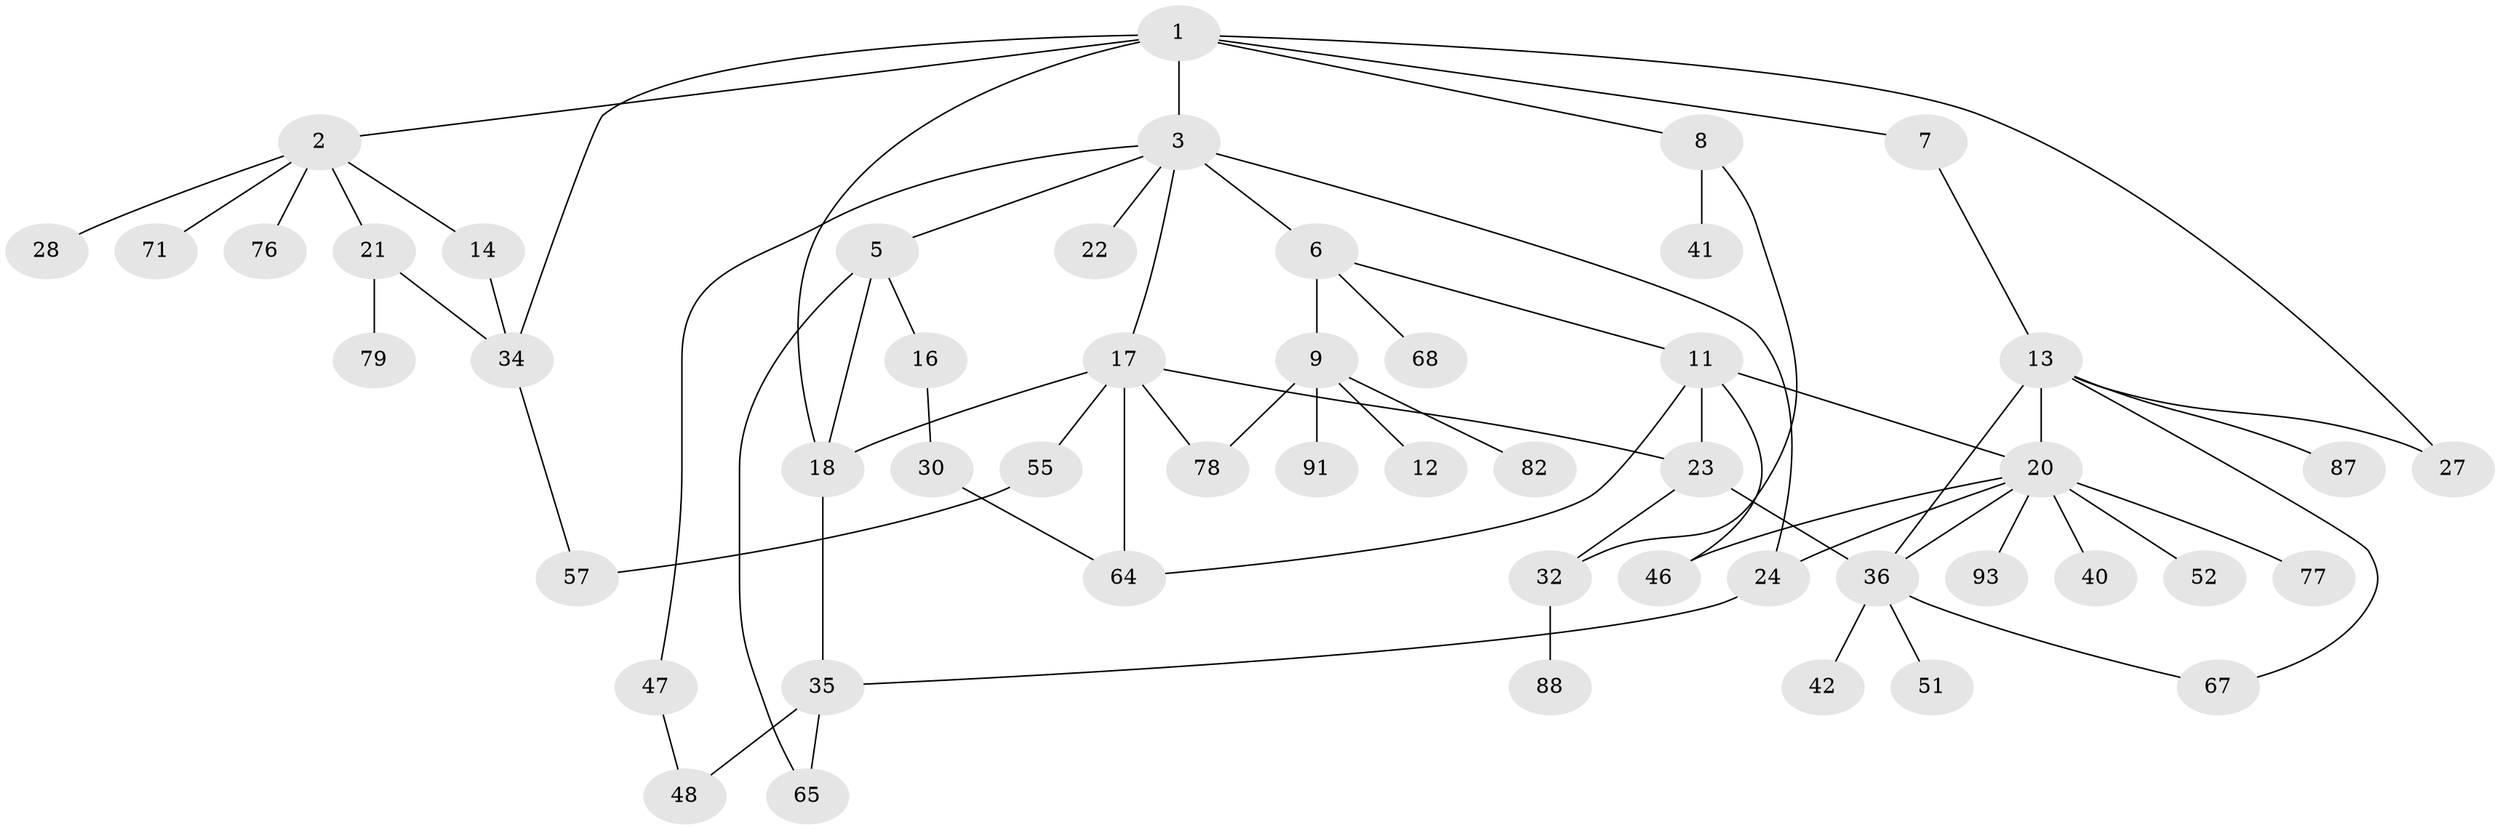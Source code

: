 // original degree distribution, {7: 0.00980392156862745, 6: 0.0392156862745098, 4: 0.0784313725490196, 5: 0.0784313725490196, 2: 0.3333333333333333, 3: 0.16666666666666666, 1: 0.29411764705882354}
// Generated by graph-tools (version 1.1) at 2025/13/03/09/25 04:13:33]
// undirected, 51 vertices, 70 edges
graph export_dot {
graph [start="1"]
  node [color=gray90,style=filled];
  1;
  2;
  3 [super="+4"];
  5;
  6;
  7;
  8;
  9 [super="+61+10"];
  11 [super="+69+92+63+15"];
  12 [super="+26"];
  13 [super="+39+45"];
  14 [super="+33+66"];
  16;
  17 [super="+70"];
  18 [super="+59+54+29"];
  20 [super="+43+31"];
  21;
  22;
  23 [super="+37+49"];
  24 [super="+83"];
  27;
  28;
  30;
  32 [super="+58"];
  34 [super="+90"];
  35 [super="+50"];
  36 [super="+56+44+38"];
  40;
  41;
  42;
  46 [super="+60"];
  47;
  48 [super="+102"];
  51;
  52;
  55;
  57;
  64 [super="+75"];
  65 [super="+72"];
  67;
  68 [super="+73"];
  71;
  76 [super="+98"];
  77 [super="+95"];
  78 [super="+89"];
  79 [super="+80+84"];
  82;
  87;
  88;
  91;
  93;
  1 -- 2;
  1 -- 3;
  1 -- 7;
  1 -- 8;
  1 -- 27;
  1 -- 34;
  1 -- 18;
  2 -- 14;
  2 -- 21;
  2 -- 28;
  2 -- 71;
  2 -- 76;
  3 -- 5;
  3 -- 17;
  3 -- 47;
  3 -- 6 [weight=2];
  3 -- 24;
  3 -- 22;
  5 -- 16;
  5 -- 65;
  5 -- 18;
  6 -- 9;
  6 -- 11;
  6 -- 68;
  7 -- 13;
  8 -- 41;
  8 -- 32;
  9 -- 12;
  9 -- 78;
  9 -- 82;
  9 -- 91;
  11 -- 23 [weight=2];
  11 -- 64;
  11 -- 20;
  11 -- 46;
  13 -- 20 [weight=2];
  13 -- 36;
  13 -- 67;
  13 -- 87;
  13 -- 27;
  14 -- 34;
  16 -- 30;
  17 -- 18 [weight=2];
  17 -- 55;
  17 -- 64;
  17 -- 78;
  17 -- 23;
  18 -- 35 [weight=2];
  20 -- 40;
  20 -- 93;
  20 -- 77;
  20 -- 46;
  20 -- 52;
  20 -- 36;
  20 -- 24;
  21 -- 79;
  21 -- 34;
  23 -- 32;
  23 -- 36;
  24 -- 35;
  30 -- 64;
  32 -- 88;
  34 -- 57;
  35 -- 48;
  35 -- 65;
  36 -- 42;
  36 -- 67;
  36 -- 51;
  47 -- 48;
  55 -- 57;
}
